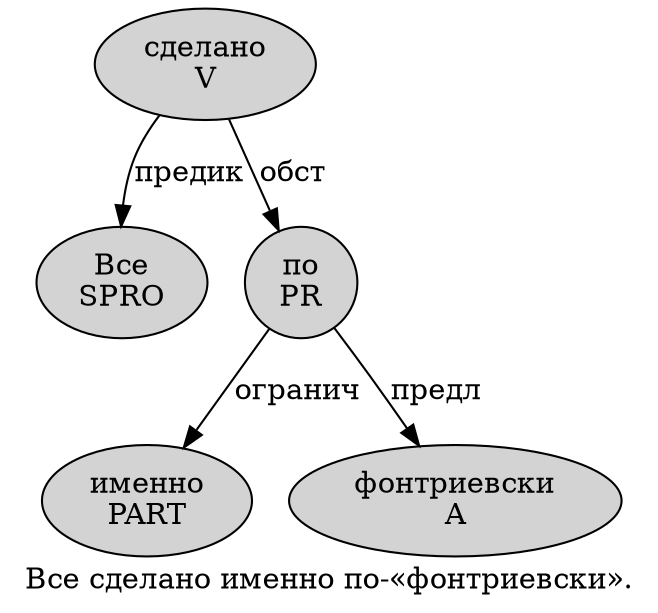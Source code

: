 digraph SENTENCE_1418 {
	graph [label="Все сделано именно по-«фонтриевски»."]
	node [style=filled]
		0 [label="Все
SPRO" color="" fillcolor=lightgray penwidth=1 shape=ellipse]
		1 [label="сделано
V" color="" fillcolor=lightgray penwidth=1 shape=ellipse]
		2 [label="именно
PART" color="" fillcolor=lightgray penwidth=1 shape=ellipse]
		3 [label="по
PR" color="" fillcolor=lightgray penwidth=1 shape=ellipse]
		6 [label="фонтриевски
A" color="" fillcolor=lightgray penwidth=1 shape=ellipse]
			3 -> 2 [label="огранич"]
			3 -> 6 [label="предл"]
			1 -> 0 [label="предик"]
			1 -> 3 [label="обст"]
}